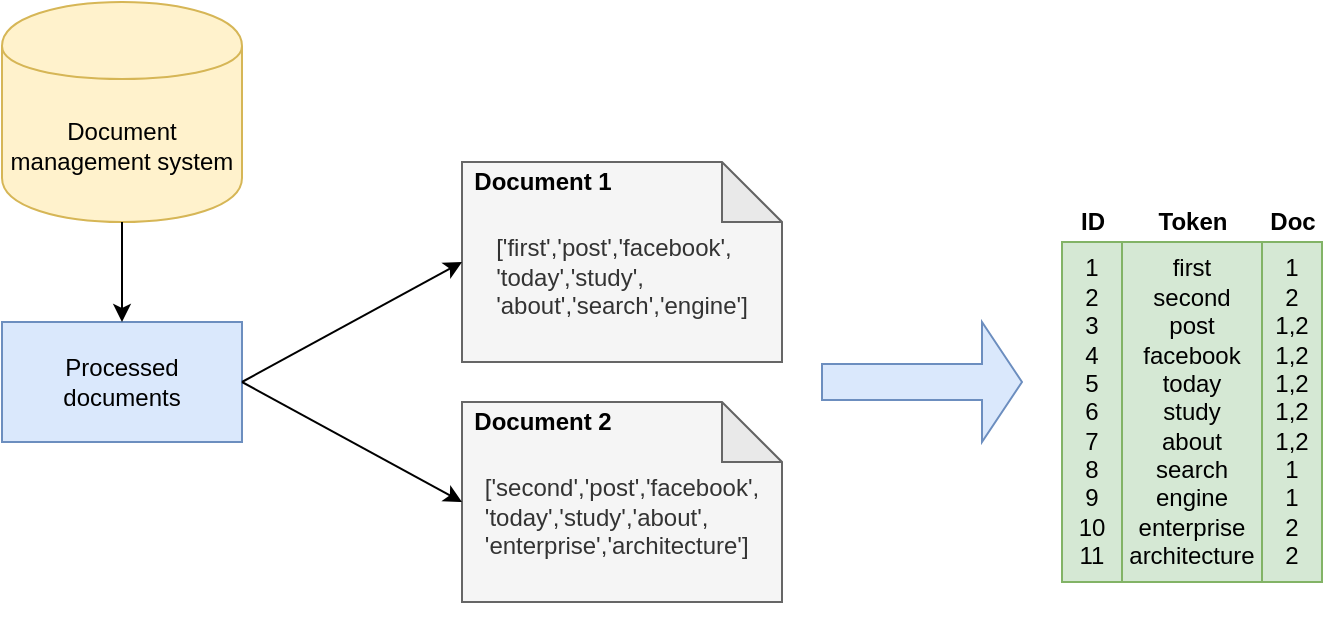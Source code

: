 <mxfile version="12.4.2" type="google" pages="1"><diagram id="1pUqGH_U5I_t-_SVqIoZ" name="Page-1"><mxGraphModel dx="1182" dy="715" grid="1" gridSize="10" guides="1" tooltips="1" connect="1" arrows="1" fold="1" page="1" pageScale="1" pageWidth="850" pageHeight="1100" math="0" shadow="0"><root><mxCell id="0"/><mxCell id="1" parent="0"/><mxCell id="VOHGyYDwtIU_PYl-suwW-5" value="&lt;div style=&quot;text-align: left&quot;&gt;&lt;br&gt;&lt;/div&gt;&lt;div style=&quot;text-align: left&quot;&gt;&lt;span&gt;['first','post',&lt;/span&gt;&lt;span&gt;'facebook',&lt;/span&gt;&lt;/div&gt;&lt;div style=&quot;text-align: left&quot;&gt;&lt;span&gt;'today','study',&lt;/span&gt;&lt;/div&gt;&lt;div style=&quot;text-align: left&quot;&gt;'about','search','engine']&lt;/div&gt;" style="shape=note;whiteSpace=wrap;html=1;backgroundOutline=1;darkOpacity=0.05;fillColor=#f5f5f5;strokeColor=#666666;fontColor=#333333;" parent="1" vertex="1"><mxGeometry x="290" y="120" width="160" height="100" as="geometry"/></mxCell><mxCell id="VOHGyYDwtIU_PYl-suwW-7" value="&lt;div style=&quot;text-align: left&quot;&gt;&lt;br&gt;&lt;/div&gt;&lt;div style=&quot;text-align: left&quot;&gt;&lt;br&gt;&lt;/div&gt;&lt;div style=&quot;text-align: left&quot;&gt;&lt;br&gt;&lt;/div&gt;&lt;div style=&quot;text-align: left&quot;&gt;&lt;span&gt;['second','post',&lt;/span&gt;&lt;span&gt;'facebook',&lt;/span&gt;&lt;/div&gt;&lt;div style=&quot;text-align: left&quot;&gt;&lt;span&gt;'today','study',&lt;/span&gt;&lt;span&gt;'about',&lt;/span&gt;&lt;/div&gt;&lt;div style=&quot;text-align: left&quot;&gt;&lt;span&gt;'enterprise',&lt;/span&gt;&lt;span&gt;'architecture']&lt;/span&gt;&lt;/div&gt;&lt;div style=&quot;text-align: left&quot;&gt;&lt;br&gt;&lt;/div&gt;&lt;div&gt;&lt;br&gt;&lt;/div&gt;" style="shape=note;whiteSpace=wrap;html=1;backgroundOutline=1;darkOpacity=0.05;fillColor=#f5f5f5;strokeColor=#666666;fontColor=#333333;" parent="1" vertex="1"><mxGeometry x="290" y="240" width="160" height="100" as="geometry"/></mxCell><mxCell id="VOHGyYDwtIU_PYl-suwW-8" value="&lt;b&gt;Document 1&lt;/b&gt;" style="text;html=1;align=center;verticalAlign=middle;resizable=0;points=[];;autosize=1;" parent="1" vertex="1"><mxGeometry x="290" y="120" width="80" height="20" as="geometry"/></mxCell><mxCell id="VOHGyYDwtIU_PYl-suwW-9" value="&lt;b&gt;Document 2&lt;/b&gt;" style="text;html=1;align=center;verticalAlign=middle;resizable=0;points=[];;autosize=1;" parent="1" vertex="1"><mxGeometry x="290" y="240" width="80" height="20" as="geometry"/></mxCell><mxCell id="0eRy2KpcJhfzgA0wFAaZ-6" value="first&lt;br&gt;second&lt;br&gt;post&lt;br&gt;facebook&lt;br&gt;today&lt;br&gt;study&lt;br&gt;about&lt;br&gt;search&lt;br&gt;engine&lt;br&gt;enterprise&lt;br&gt;architecture" style="rounded=0;whiteSpace=wrap;html=1;fillColor=#d5e8d4;strokeColor=#82b366;" vertex="1" parent="1"><mxGeometry x="620" y="160" width="70" height="170" as="geometry"/></mxCell><mxCell id="0eRy2KpcJhfzgA0wFAaZ-9" value="1&lt;br&gt;2&lt;br&gt;3&lt;br&gt;4&lt;br&gt;5&lt;br&gt;6&lt;br&gt;7&lt;br&gt;8&lt;br&gt;9&lt;br&gt;10&lt;br&gt;11" style="rounded=0;whiteSpace=wrap;html=1;fillColor=#d5e8d4;strokeColor=#82b366;" vertex="1" parent="1"><mxGeometry x="590" y="160" width="30" height="170" as="geometry"/></mxCell><mxCell id="0eRy2KpcJhfzgA0wFAaZ-11" value="1&lt;br&gt;2&lt;br&gt;1,2&lt;br&gt;1,2&lt;br&gt;1,2&lt;br&gt;1,2&lt;br&gt;1,2&lt;br&gt;1&lt;br&gt;1&lt;br&gt;2&lt;br&gt;2" style="rounded=0;whiteSpace=wrap;html=1;fillColor=#d5e8d4;strokeColor=#82b366;" vertex="1" parent="1"><mxGeometry x="690" y="160" width="30" height="170" as="geometry"/></mxCell><mxCell id="0eRy2KpcJhfzgA0wFAaZ-12" value="&lt;b&gt;ID&lt;/b&gt;" style="text;html=1;align=center;verticalAlign=middle;resizable=0;points=[];;autosize=1;" vertex="1" parent="1"><mxGeometry x="590" y="140" width="30" height="20" as="geometry"/></mxCell><mxCell id="0eRy2KpcJhfzgA0wFAaZ-15" value="&lt;b&gt;Token&lt;/b&gt;" style="text;html=1;align=center;verticalAlign=middle;resizable=0;points=[];;autosize=1;" vertex="1" parent="1"><mxGeometry x="630" y="140" width="50" height="20" as="geometry"/></mxCell><mxCell id="0eRy2KpcJhfzgA0wFAaZ-17" value="&lt;b&gt;Doc&lt;/b&gt;" style="text;html=1;align=center;verticalAlign=middle;resizable=0;points=[];;autosize=1;" vertex="1" parent="1"><mxGeometry x="685" y="140" width="40" height="20" as="geometry"/></mxCell><mxCell id="0eRy2KpcJhfzgA0wFAaZ-18" value="" style="shape=singleArrow;whiteSpace=wrap;html=1;fillColor=#dae8fc;strokeColor=#6c8ebf;" vertex="1" parent="1"><mxGeometry x="470" y="200" width="100" height="60" as="geometry"/></mxCell><mxCell id="0eRy2KpcJhfzgA0wFAaZ-20" value="Processed documents" style="rounded=0;whiteSpace=wrap;html=1;fillColor=#dae8fc;strokeColor=#6c8ebf;" vertex="1" parent="1"><mxGeometry x="60" y="200" width="120" height="60" as="geometry"/></mxCell><mxCell id="0eRy2KpcJhfzgA0wFAaZ-22" value="Document management system" style="shape=cylinder;whiteSpace=wrap;html=1;boundedLbl=1;backgroundOutline=1;fillColor=#fff2cc;strokeColor=#d6b656;" vertex="1" parent="1"><mxGeometry x="60" y="40" width="120" height="110" as="geometry"/></mxCell><mxCell id="0eRy2KpcJhfzgA0wFAaZ-23" value="" style="endArrow=classic;html=1;exitX=1;exitY=0.5;exitDx=0;exitDy=0;entryX=0;entryY=0.5;entryDx=0;entryDy=0;entryPerimeter=0;" edge="1" parent="1" source="0eRy2KpcJhfzgA0wFAaZ-20" target="VOHGyYDwtIU_PYl-suwW-5"><mxGeometry width="50" height="50" relative="1" as="geometry"><mxPoint x="60" y="420" as="sourcePoint"/><mxPoint x="110" y="370" as="targetPoint"/></mxGeometry></mxCell><mxCell id="0eRy2KpcJhfzgA0wFAaZ-24" value="" style="endArrow=classic;html=1;exitX=1;exitY=0.5;exitDx=0;exitDy=0;entryX=0;entryY=0.5;entryDx=0;entryDy=0;entryPerimeter=0;" edge="1" parent="1" source="0eRy2KpcJhfzgA0wFAaZ-20" target="VOHGyYDwtIU_PYl-suwW-7"><mxGeometry width="50" height="50" relative="1" as="geometry"><mxPoint x="200" y="240" as="sourcePoint"/><mxPoint x="300" y="180" as="targetPoint"/></mxGeometry></mxCell><mxCell id="0eRy2KpcJhfzgA0wFAaZ-25" value="" style="endArrow=classic;html=1;entryX=0.5;entryY=0;entryDx=0;entryDy=0;" edge="1" parent="1" source="0eRy2KpcJhfzgA0wFAaZ-22" target="0eRy2KpcJhfzgA0wFAaZ-20"><mxGeometry width="50" height="50" relative="1" as="geometry"><mxPoint x="60" y="420" as="sourcePoint"/><mxPoint x="110" y="370" as="targetPoint"/></mxGeometry></mxCell></root></mxGraphModel></diagram></mxfile>